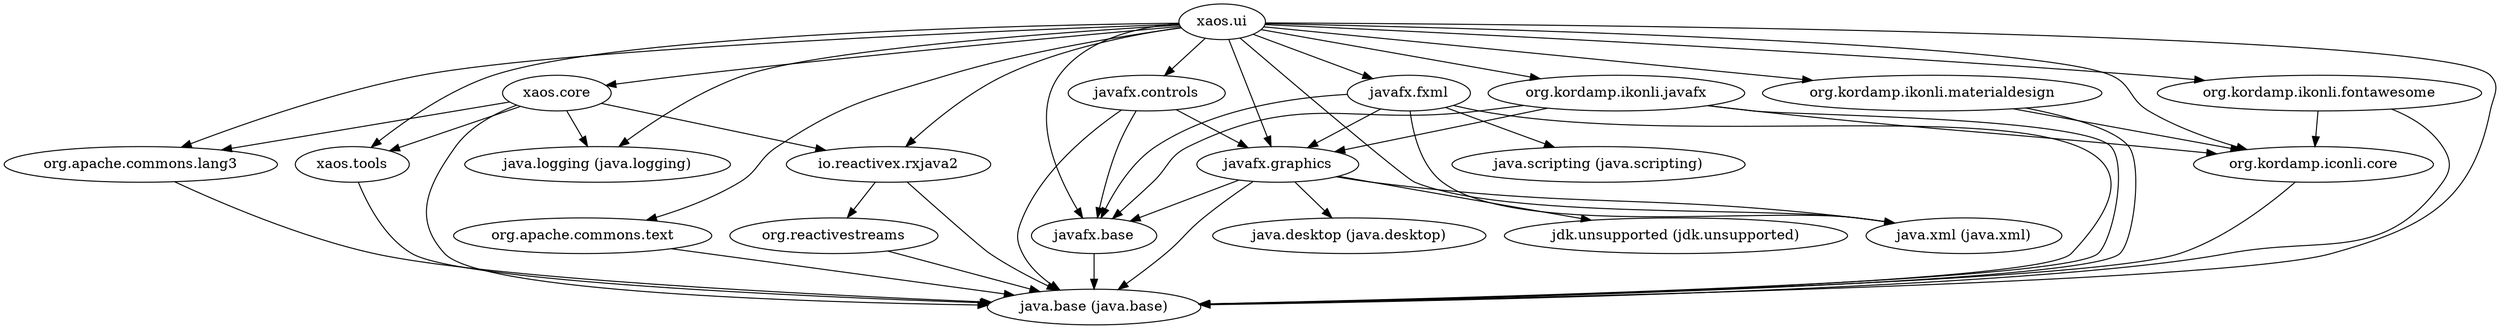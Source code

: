 digraph "summary" {
  "javafx.graphics"                                  -> "java.base (java.base)";
  "javafx.graphics"                                  -> "java.desktop (java.desktop)";
  "javafx.graphics"                                  -> "java.xml (java.xml)";
  "javafx.graphics"                                  -> "javafx.base";
  "javafx.graphics"                                  -> "jdk.unsupported (jdk.unsupported)";
  "javafx.controls"                                  -> "java.base (java.base)";
  "javafx.controls"                                  -> "javafx.base";
  "javafx.controls"                                  -> "javafx.graphics";
  "javafx.base"                                      -> "java.base (java.base)";
  "xaos.core"                                        -> "io.reactivex.rxjava2";
  "xaos.core"                                        -> "java.base (java.base)";
  "xaos.core"                                        -> "java.logging (java.logging)";
  "xaos.core"                                        -> "org.apache.commons.lang3";
  "xaos.core"                                        -> "xaos.tools";
  "org.reactivestreams"                              -> "java.base (java.base)";
  "org.apache.commons.text"                          -> "java.base (java.base)";
  "org.kordamp.ikonli.materialdesign"                -> "java.base (java.base)";
  "org.kordamp.ikonli.materialdesign"                -> "org.kordamp.iconli.core";
  "org.kordamp.ikonli.javafx"                        -> "java.base (java.base)";
  "org.kordamp.ikonli.javafx"                        -> "javafx.base";
  "org.kordamp.ikonli.javafx"                        -> "javafx.graphics";
  "org.kordamp.ikonli.javafx"                        -> "org.kordamp.iconli.core";
  "xaos.tools"                                       -> "java.base (java.base)";
  "org.apache.commons.lang3"                         -> "java.base (java.base)";
  "javafx.fxml"                                      -> "java.base (java.base)";
  "javafx.fxml"                                      -> "java.scripting (java.scripting)";
  "javafx.fxml"                                      -> "java.xml (java.xml)";
  "javafx.fxml"                                      -> "javafx.base";
  "javafx.fxml"                                      -> "javafx.graphics";
  "io.reactivex.rxjava2"                             -> "java.base (java.base)";
  "io.reactivex.rxjava2"                             -> "org.reactivestreams";
  "xaos.ui"                                          -> "io.reactivex.rxjava2";
  "xaos.ui"                                          -> "java.base (java.base)";
  "xaos.ui"                                          -> "java.logging (java.logging)";
  "xaos.ui"                                          -> "java.xml (java.xml)";
  "xaos.ui"                                          -> "javafx.base";
  "xaos.ui"                                          -> "javafx.controls";
  "xaos.ui"                                          -> "javafx.fxml";
  "xaos.ui"                                          -> "javafx.graphics";
  "xaos.ui"                                          -> "org.apache.commons.lang3";
  "xaos.ui"                                          -> "org.apache.commons.text";
  "xaos.ui"                                          -> "org.kordamp.iconli.core";
  "xaos.ui"                                          -> "org.kordamp.ikonli.fontawesome";
  "xaos.ui"                                          -> "org.kordamp.ikonli.javafx";
  "xaos.ui"                                          -> "org.kordamp.ikonli.materialdesign";
  "xaos.ui"                                          -> "xaos.core";
  "xaos.ui"                                          -> "xaos.tools";
  "org.kordamp.iconli.core"                          -> "java.base (java.base)";
  "org.kordamp.ikonli.fontawesome"                   -> "java.base (java.base)";
  "org.kordamp.ikonli.fontawesome"                   -> "org.kordamp.iconli.core";
}
